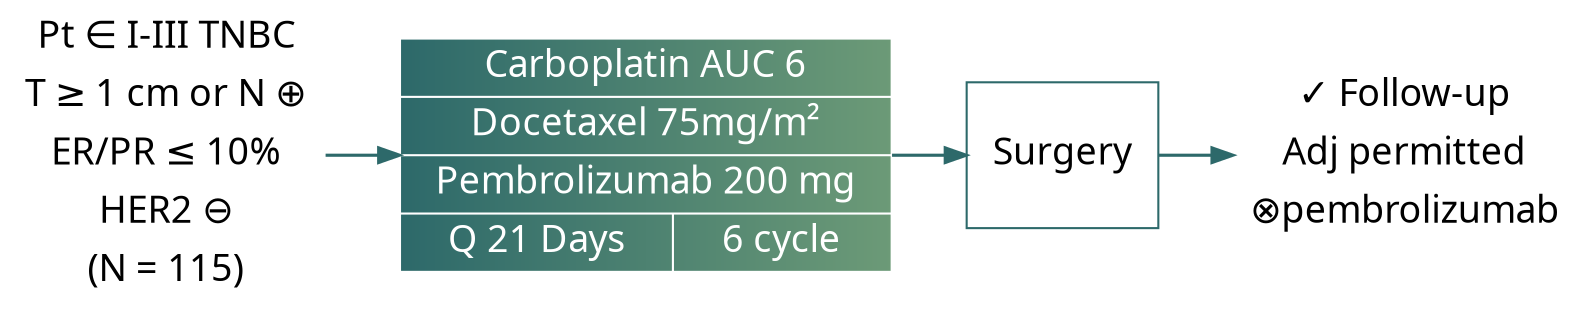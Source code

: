 digraph {
  compound=true;
  graph [
    // splines=ortho,
    nodesep=1,
    rankdir="LR" //
    // fontname="Arial",
    fontname="Inter-ExtraBoldItalic"
    // label="TITLE" //TODO: ___
    labelloc = "b"
    fontsize="24pt"
  ]
  edge[color="#2d696a", penwidth=1.5]
  // default node setting
  node[penwidth=1, fontsize="18pt", shape=record, fontname="Inter-Medium", style="filled"]
  // style 1 ---
  node[color="#2d696a" fillcolor=white]
    node_C[label="\n  Surgery  \n\n"]
  // style 2 ---
  node[color=white,fillcolor="#2d696a:#6c9a77",fontcolor="#ffffff"]
    node_B[label="Carboplatin AUC 6|Docetaxel 75mg/m²|&nbsp; Pembrolizumab 200 mg &nbsp;| {Q 21 Days | 6 cycle}"]
  // style 3 ---
  node[color=white,fillcolor=white, fontcolor=black, penwidth=0]
    start[label="Pt ∈ I-III TNBC| T &ge; 1 cm or N &oplus; |ER/PR &le; 10%| HER2 ⊖ |(N = 115) "]
    end[label="✓ Follow-up|Adj permitted| ⊗ pembrolizumab"]
  // start to draw
  start -> node_B  -> node_C -> end
}

